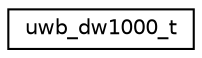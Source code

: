 digraph "Graphical Class Hierarchy"
{
 // LATEX_PDF_SIZE
  edge [fontname="Helvetica",fontsize="10",labelfontname="Helvetica",labelfontsize="10"];
  node [fontname="Helvetica",fontsize="10",shape=record];
  rankdir="LR";
  Node0 [label="uwb_dw1000_t",height=0.2,width=0.4,color="black", fillcolor="white", style="filled",URL="$structuwb__dw1000__t.html",tooltip="Device descriptor for the driver."];
}
